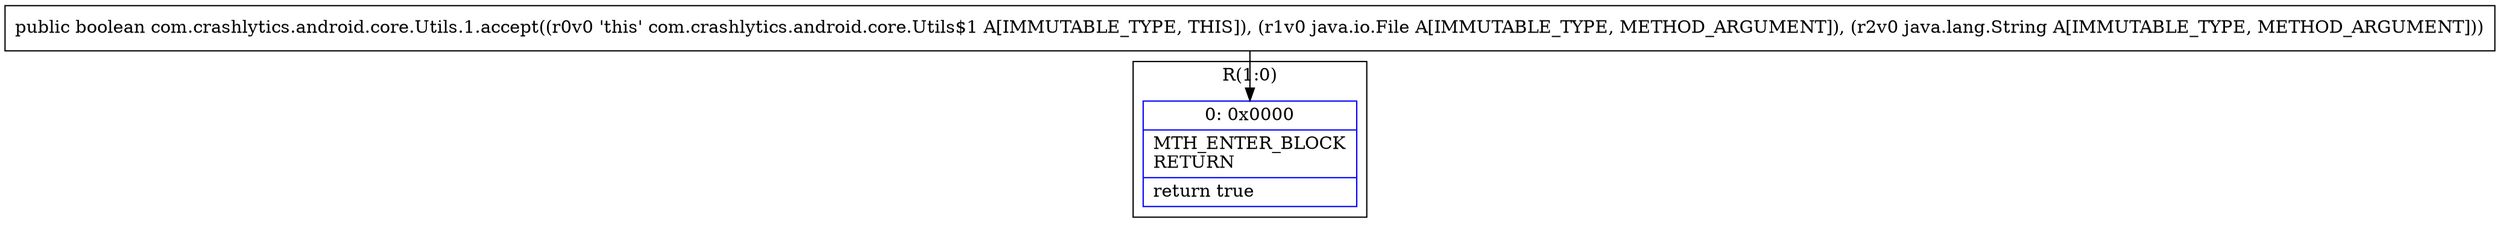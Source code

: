 digraph "CFG forcom.crashlytics.android.core.Utils.1.accept(Ljava\/io\/File;Ljava\/lang\/String;)Z" {
subgraph cluster_Region_347910477 {
label = "R(1:0)";
node [shape=record,color=blue];
Node_0 [shape=record,label="{0\:\ 0x0000|MTH_ENTER_BLOCK\lRETURN\l|return true\l}"];
}
MethodNode[shape=record,label="{public boolean com.crashlytics.android.core.Utils.1.accept((r0v0 'this' com.crashlytics.android.core.Utils$1 A[IMMUTABLE_TYPE, THIS]), (r1v0 java.io.File A[IMMUTABLE_TYPE, METHOD_ARGUMENT]), (r2v0 java.lang.String A[IMMUTABLE_TYPE, METHOD_ARGUMENT])) }"];
MethodNode -> Node_0;
}

